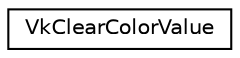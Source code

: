 digraph "Graphical Class Hierarchy"
{
 // LATEX_PDF_SIZE
  edge [fontname="Helvetica",fontsize="10",labelfontname="Helvetica",labelfontsize="10"];
  node [fontname="Helvetica",fontsize="10",shape=record];
  rankdir="LR";
  Node0 [label="VkClearColorValue",height=0.2,width=0.4,color="black", fillcolor="white", style="filled",URL="$unionVkClearColorValue.html",tooltip=" "];
}
